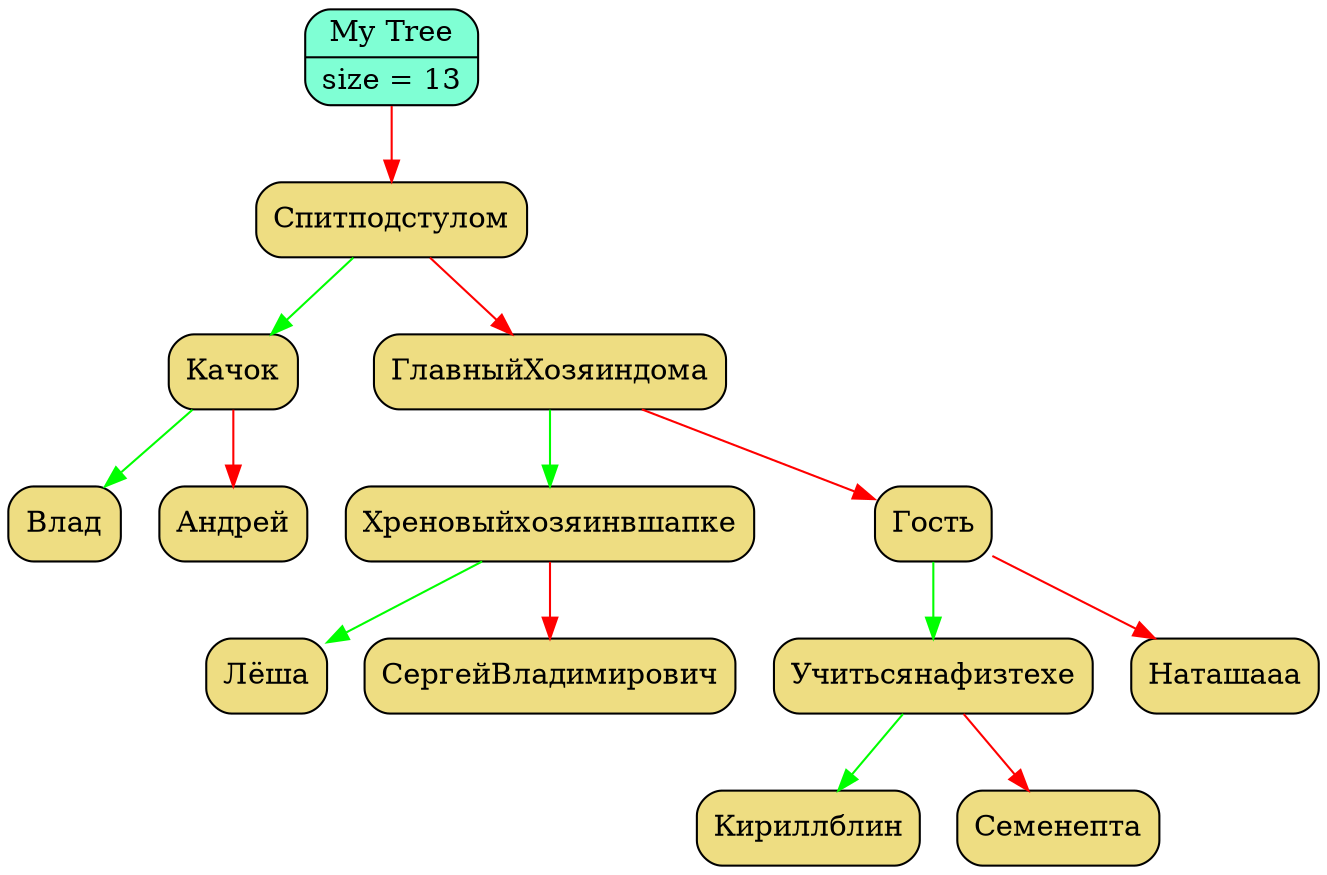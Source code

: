 digraph Tree
{
   rankdir = HR;
   node[fontsize=14];
   edge[color="black",fontcolor="blue",fontsize=12];
   tree[shape = Mrecord, style = filled, fillcolor = "aquamarine", label = "{My Tree | size = 13}"];
   "0x104b01d20"[shape = Mrecord, style = filled, fillcolor = "lightgoldenrod",   label = " <value> Спит под стулом"];
  "0x104b01d20" -> "0x104b01ca0" [color = "green"];
  "0x104b01d20" -> "0x104b01b20" [color = "red"];
   "0x104b01ca0"[shape = Mrecord, style = filled, fillcolor = "lightgoldenrod",   label = " <value> Качок"];
  "0x104b01ca0" -> "0x104b01c20" [color = "green"];
  "0x104b01ca0" -> "0x104b01ba0" [color = "red"];
   "0x104b01c20"[shape = Mrecord, style = filled, fillcolor = "lightgoldenrod",   label = " <value> Влад"];
   "0x104b01ba0"[shape = Mrecord, style = filled, fillcolor = "lightgoldenrod",   label = " <value> Андрей"];
   "0x104b01b20"[shape = Mrecord, style = filled, fillcolor = "lightgoldenrod",   label = " <value> Главный Хозяин дома"];
  "0x104b01b20" -> "0x104b01aa0" [color = "green"];
  "0x104b01b20" -> "0x104b01920" [color = "red"];
   "0x104b01aa0"[shape = Mrecord, style = filled, fillcolor = "lightgoldenrod",   label = " <value> Хреновый хозяин в шапке"];
  "0x104b01aa0" -> "0x104b01a20" [color = "green"];
  "0x104b01aa0" -> "0x104b019a0" [color = "red"];
   "0x104b01a20"[shape = Mrecord, style = filled, fillcolor = "lightgoldenrod",   label = " <value> Лёша"];
   "0x104b019a0"[shape = Mrecord, style = filled, fillcolor = "lightgoldenrod",   label = " <value> Сергей Владимирович"];
   "0x104b01920"[shape = Mrecord, style = filled, fillcolor = "lightgoldenrod",   label = " <value> Гость"];
  "0x104b01920" -> "0x104b018a0" [color = "green"];
  "0x104b01920" -> "0x104b01720" [color = "red"];
   "0x104b018a0"[shape = Mrecord, style = filled, fillcolor = "lightgoldenrod",   label = " <value> Учиться на физтехе"];
  "0x104b018a0" -> "0x104b01820" [color = "green"];
  "0x104b018a0" -> "0x104b017a0" [color = "red"];
   "0x104b01820"[shape = Mrecord, style = filled, fillcolor = "lightgoldenrod",   label = " <value> Кирилл блин"];
   "0x104b017a0"[shape = Mrecord, style = filled, fillcolor = "lightgoldenrod",   label = " <value> Семен епта"];
   "0x104b01720"[shape = Mrecord, style = filled, fillcolor = "lightgoldenrod",   label = " <value> Наташааа"];
   tree -> "0x104b01d20" [color = "red"];
}